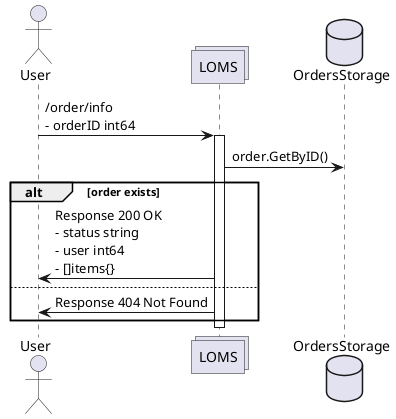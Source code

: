 @startuml

actor User as u
collections LOMS as l
database OrdersStorage as os

u -> l : /order/info\n- orderID int64
activate l

l -> os : order.GetByID()
alt order exists
  l -> u : Response 200 OK\n- status string\n- user int64\n- []items{}
else
  l -> u : Response 404 Not Found
end

deactivate l

@enduml
